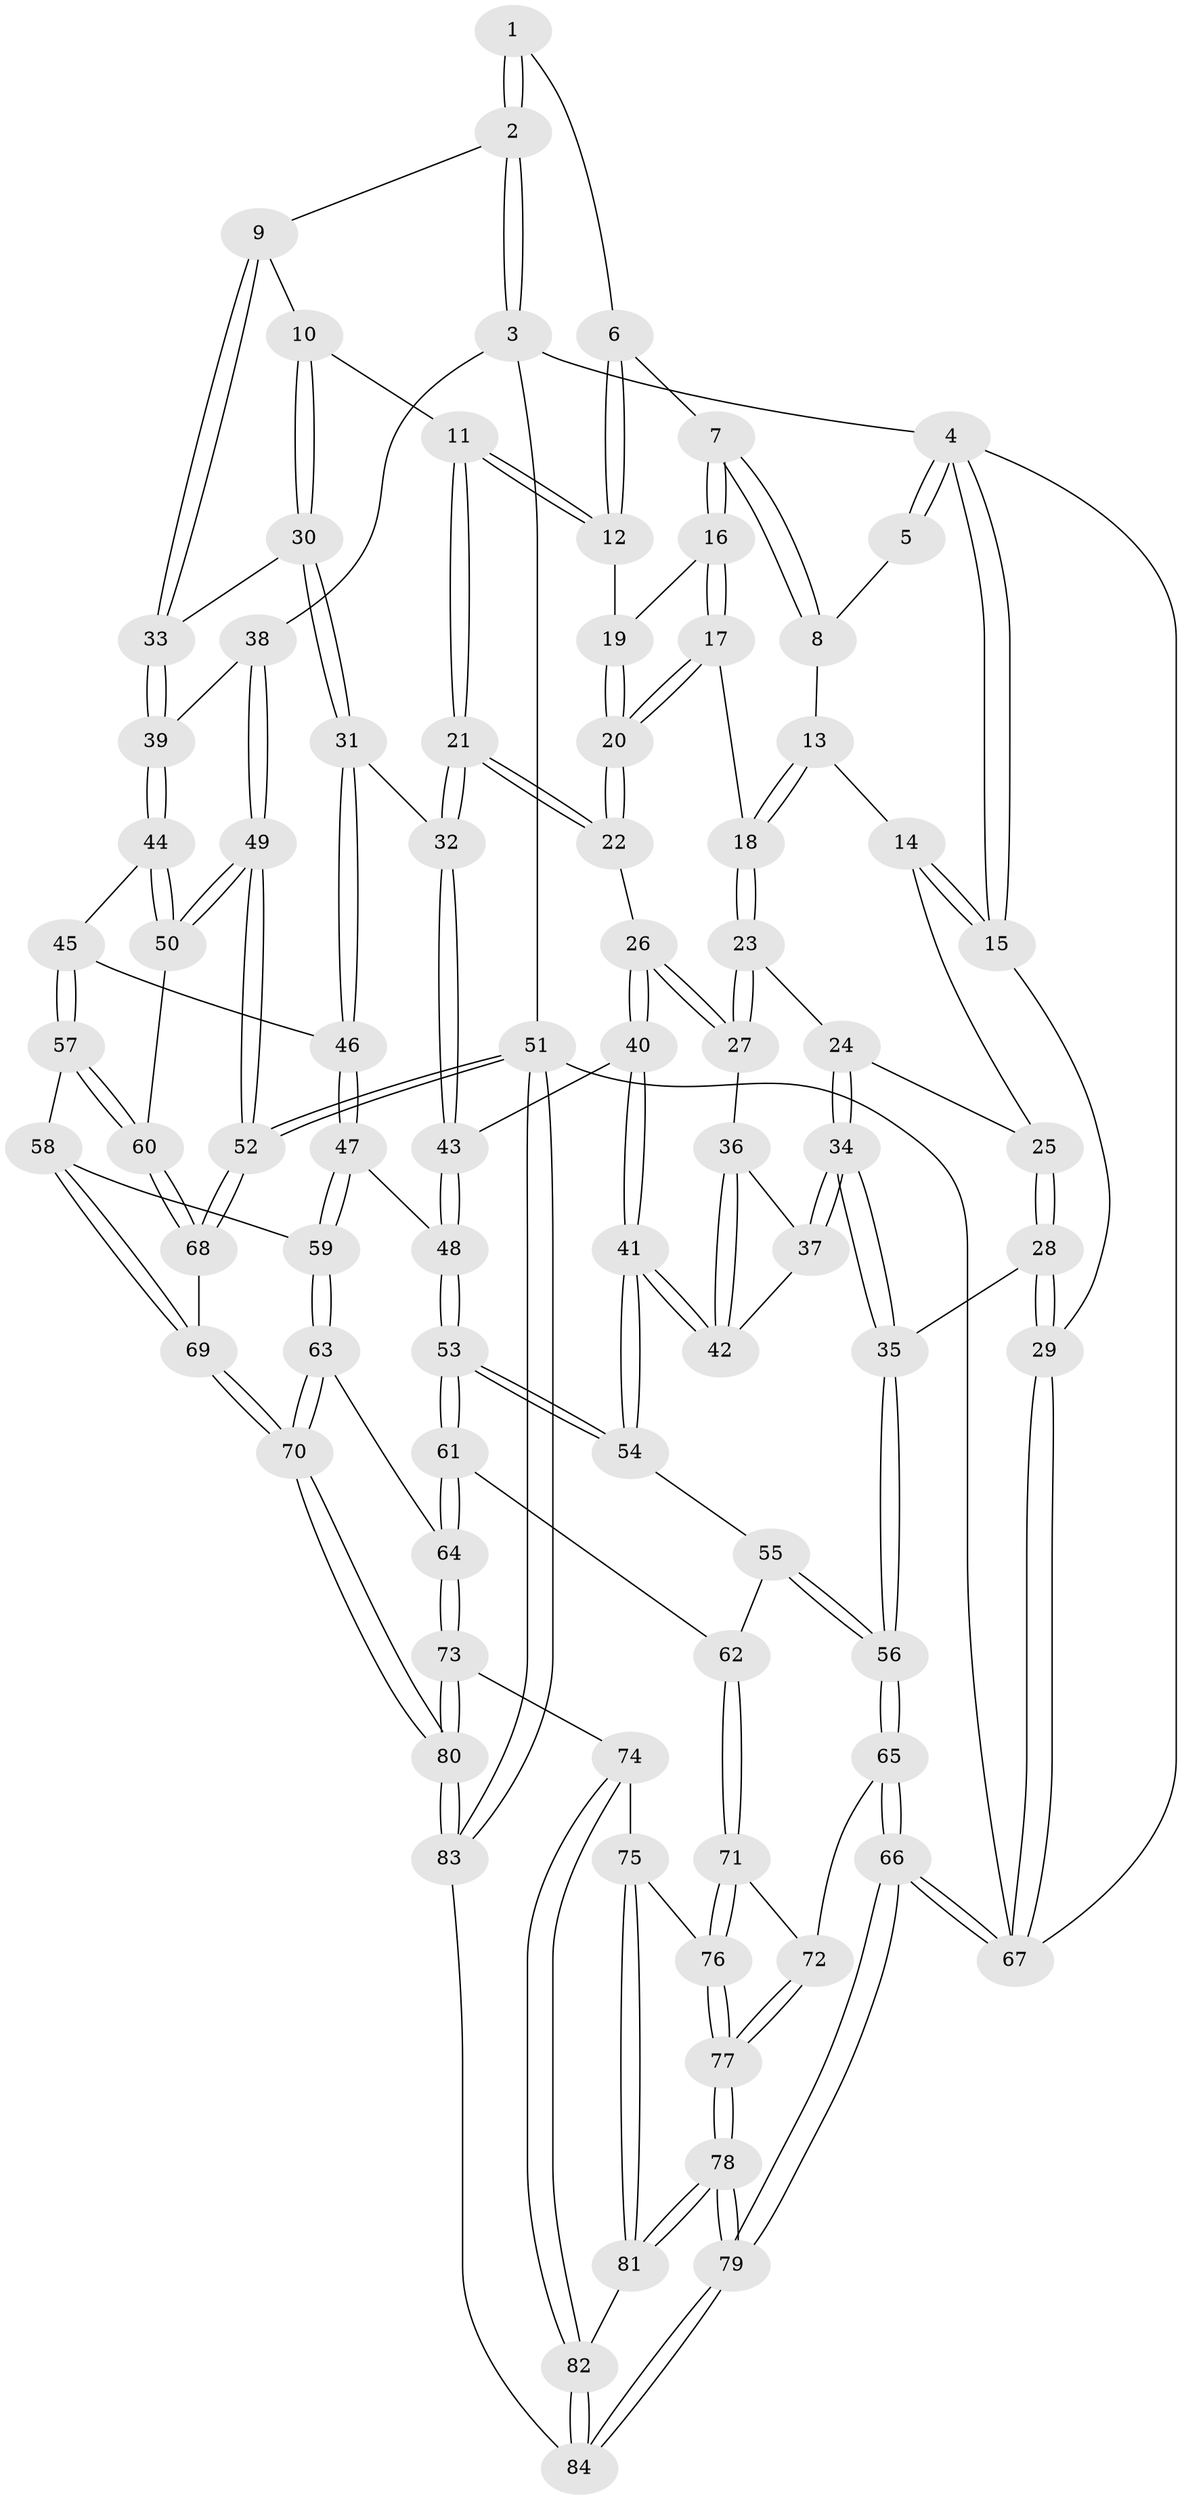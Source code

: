 // coarse degree distribution, {3: 0.1875, 4: 0.5416666666666666, 5: 0.22916666666666666, 2: 0.020833333333333332, 6: 0.020833333333333332}
// Generated by graph-tools (version 1.1) at 2025/42/03/06/25 10:42:32]
// undirected, 84 vertices, 207 edges
graph export_dot {
graph [start="1"]
  node [color=gray90,style=filled];
  1 [pos="+0.7570438642054815+0"];
  2 [pos="+1+0"];
  3 [pos="+1+0"];
  4 [pos="+0+0"];
  5 [pos="+0.2961339704000322+0"];
  6 [pos="+0.6013978181537559+0.035922309126599376"];
  7 [pos="+0.41203273844354604+0.05578020402199429"];
  8 [pos="+0.29631776949565847+0"];
  9 [pos="+0.7430300493068018+0.20516245351586146"];
  10 [pos="+0.6895828661854047+0.22186526923711009"];
  11 [pos="+0.6216607990086513+0.2053515968144844"];
  12 [pos="+0.5765816042430955+0.16227165272107572"];
  13 [pos="+0.23491118531762617+0"];
  14 [pos="+0.11839041687969983+0.1614139863307764"];
  15 [pos="+0+0.17648641602574383"];
  16 [pos="+0.42550901228321164+0.09538558354701906"];
  17 [pos="+0.3791599640761851+0.20520040049100438"];
  18 [pos="+0.3288177802792987+0.22441488290108846"];
  19 [pos="+0.5568131183626627+0.1605674225929382"];
  20 [pos="+0.4453093835585977+0.25707647091227326"];
  21 [pos="+0.503644144245615+0.34978441204838084"];
  22 [pos="+0.4746380854373412+0.33908500979025763"];
  23 [pos="+0.27201426192705597+0.27761092276384747"];
  24 [pos="+0.22326064803812773+0.2665271152406162"];
  25 [pos="+0.16091096570065302+0.21597148317971554"];
  26 [pos="+0.41177056088574615+0.36355221424217266"];
  27 [pos="+0.29498442966036426+0.3220502028057646"];
  28 [pos="+0+0.5147115128779401"];
  29 [pos="+0+0.49532102440442677"];
  30 [pos="+0.6588384496555614+0.39592258241832423"];
  31 [pos="+0.6463531743111427+0.41767083953017703"];
  32 [pos="+0.5162141336021889+0.3678090368730197"];
  33 [pos="+0.8229816788140955+0.3576556195517248"];
  34 [pos="+0.08547886610056198+0.5074615461833435"];
  35 [pos="+0.05652334361193976+0.528640456700603"];
  36 [pos="+0.29339533686875835+0.3305488696472992"];
  37 [pos="+0.2141876669164931+0.4600184862900185"];
  38 [pos="+1+0.09297403767940587"];
  39 [pos="+0.8734541435695325+0.40154532153637756"];
  40 [pos="+0.3816836783058724+0.46374539662990616"];
  41 [pos="+0.34723472397907357+0.48944406395308704"];
  42 [pos="+0.3345943298238752+0.48069559319648736"];
  43 [pos="+0.4872947952537537+0.4822804557359557"];
  44 [pos="+0.8693676183185063+0.43097939607318747"];
  45 [pos="+0.7433849351674797+0.4838863330986771"];
  46 [pos="+0.6485036169143538+0.4258099916721528"];
  47 [pos="+0.5856145466581373+0.5485035121749425"];
  48 [pos="+0.5098617742457098+0.5334423668683531"];
  49 [pos="+1+0.6030178076910998"];
  50 [pos="+0.9544172742669431+0.6019914728071115"];
  51 [pos="+1+1"];
  52 [pos="+1+1"];
  53 [pos="+0.45387687871069304+0.5822457473237862"];
  54 [pos="+0.3480205469732941+0.5098182010336539"];
  55 [pos="+0.3222905189584212+0.5550770052834324"];
  56 [pos="+0.17058494646908592+0.6514704871118177"];
  57 [pos="+0.7365251394649297+0.6230605325341844"];
  58 [pos="+0.6624122038535221+0.6547448900067255"];
  59 [pos="+0.6481014074544034+0.6588028297087908"];
  60 [pos="+0.8913056935109537+0.6520536223368179"];
  61 [pos="+0.42721136406001997+0.6948374485149559"];
  62 [pos="+0.4233082582117879+0.6949335408435828"];
  63 [pos="+0.6225651071376139+0.6999838477193114"];
  64 [pos="+0.4735245616290834+0.7268685538115424"];
  65 [pos="+0.1806400293651913+0.6767302833335224"];
  66 [pos="+0+1"];
  67 [pos="+0+1"];
  68 [pos="+0.8631405643356415+0.8458538500294418"];
  69 [pos="+0.8613114086226454+0.8465673218952614"];
  70 [pos="+0.6949754049842581+0.9338679696912668"];
  71 [pos="+0.32385247463017813+0.7239157309067733"];
  72 [pos="+0.19234193577215747+0.6869835489176095"];
  73 [pos="+0.47053596610293413+0.8041778525851773"];
  74 [pos="+0.4262767383474081+0.8402145503880804"];
  75 [pos="+0.3462027571036061+0.8389543124181957"];
  76 [pos="+0.33112377927759423+0.8143774114050479"];
  77 [pos="+0.21654352372578906+0.8793330221358872"];
  78 [pos="+0.19471741854242236+1"];
  79 [pos="+0.12141478356373106+1"];
  80 [pos="+0.6329458281171509+1"];
  81 [pos="+0.345520979707197+0.8444222062255066"];
  82 [pos="+0.39443834944468603+0.9780006297438321"];
  83 [pos="+0.598610171228289+1"];
  84 [pos="+0.40207003011507425+1"];
  1 -- 2;
  1 -- 2;
  1 -- 6;
  2 -- 3;
  2 -- 3;
  2 -- 9;
  3 -- 4;
  3 -- 38;
  3 -- 51;
  4 -- 5;
  4 -- 5;
  4 -- 15;
  4 -- 15;
  4 -- 67;
  5 -- 8;
  6 -- 7;
  6 -- 12;
  6 -- 12;
  7 -- 8;
  7 -- 8;
  7 -- 16;
  7 -- 16;
  8 -- 13;
  9 -- 10;
  9 -- 33;
  9 -- 33;
  10 -- 11;
  10 -- 30;
  10 -- 30;
  11 -- 12;
  11 -- 12;
  11 -- 21;
  11 -- 21;
  12 -- 19;
  13 -- 14;
  13 -- 18;
  13 -- 18;
  14 -- 15;
  14 -- 15;
  14 -- 25;
  15 -- 29;
  16 -- 17;
  16 -- 17;
  16 -- 19;
  17 -- 18;
  17 -- 20;
  17 -- 20;
  18 -- 23;
  18 -- 23;
  19 -- 20;
  19 -- 20;
  20 -- 22;
  20 -- 22;
  21 -- 22;
  21 -- 22;
  21 -- 32;
  21 -- 32;
  22 -- 26;
  23 -- 24;
  23 -- 27;
  23 -- 27;
  24 -- 25;
  24 -- 34;
  24 -- 34;
  25 -- 28;
  25 -- 28;
  26 -- 27;
  26 -- 27;
  26 -- 40;
  26 -- 40;
  27 -- 36;
  28 -- 29;
  28 -- 29;
  28 -- 35;
  29 -- 67;
  29 -- 67;
  30 -- 31;
  30 -- 31;
  30 -- 33;
  31 -- 32;
  31 -- 46;
  31 -- 46;
  32 -- 43;
  32 -- 43;
  33 -- 39;
  33 -- 39;
  34 -- 35;
  34 -- 35;
  34 -- 37;
  34 -- 37;
  35 -- 56;
  35 -- 56;
  36 -- 37;
  36 -- 42;
  36 -- 42;
  37 -- 42;
  38 -- 39;
  38 -- 49;
  38 -- 49;
  39 -- 44;
  39 -- 44;
  40 -- 41;
  40 -- 41;
  40 -- 43;
  41 -- 42;
  41 -- 42;
  41 -- 54;
  41 -- 54;
  43 -- 48;
  43 -- 48;
  44 -- 45;
  44 -- 50;
  44 -- 50;
  45 -- 46;
  45 -- 57;
  45 -- 57;
  46 -- 47;
  46 -- 47;
  47 -- 48;
  47 -- 59;
  47 -- 59;
  48 -- 53;
  48 -- 53;
  49 -- 50;
  49 -- 50;
  49 -- 52;
  49 -- 52;
  50 -- 60;
  51 -- 52;
  51 -- 52;
  51 -- 83;
  51 -- 83;
  51 -- 67;
  52 -- 68;
  52 -- 68;
  53 -- 54;
  53 -- 54;
  53 -- 61;
  53 -- 61;
  54 -- 55;
  55 -- 56;
  55 -- 56;
  55 -- 62;
  56 -- 65;
  56 -- 65;
  57 -- 58;
  57 -- 60;
  57 -- 60;
  58 -- 59;
  58 -- 69;
  58 -- 69;
  59 -- 63;
  59 -- 63;
  60 -- 68;
  60 -- 68;
  61 -- 62;
  61 -- 64;
  61 -- 64;
  62 -- 71;
  62 -- 71;
  63 -- 64;
  63 -- 70;
  63 -- 70;
  64 -- 73;
  64 -- 73;
  65 -- 66;
  65 -- 66;
  65 -- 72;
  66 -- 67;
  66 -- 67;
  66 -- 79;
  66 -- 79;
  68 -- 69;
  69 -- 70;
  69 -- 70;
  70 -- 80;
  70 -- 80;
  71 -- 72;
  71 -- 76;
  71 -- 76;
  72 -- 77;
  72 -- 77;
  73 -- 74;
  73 -- 80;
  73 -- 80;
  74 -- 75;
  74 -- 82;
  74 -- 82;
  75 -- 76;
  75 -- 81;
  75 -- 81;
  76 -- 77;
  76 -- 77;
  77 -- 78;
  77 -- 78;
  78 -- 79;
  78 -- 79;
  78 -- 81;
  78 -- 81;
  79 -- 84;
  79 -- 84;
  80 -- 83;
  80 -- 83;
  81 -- 82;
  82 -- 84;
  82 -- 84;
  83 -- 84;
}

